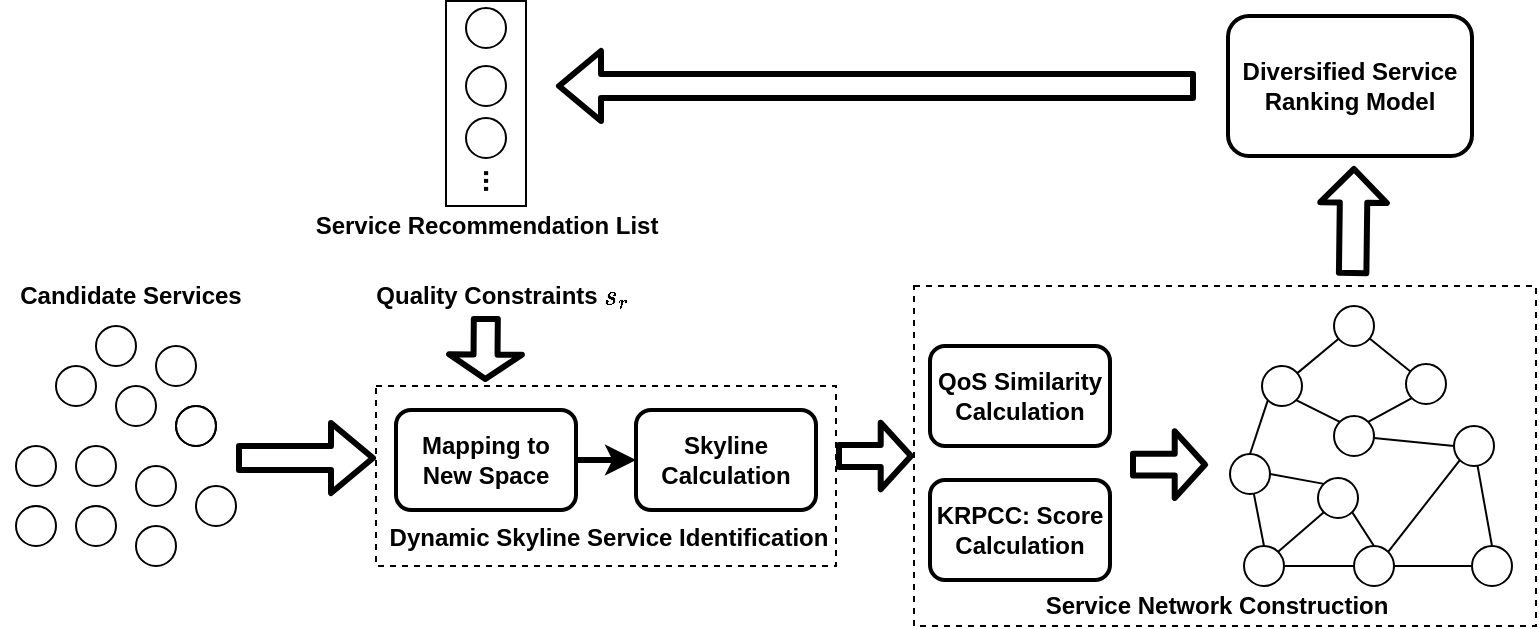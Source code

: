<mxfile version="13.1.2" type="github">
  <diagram id="sd3B13jJpRDf2u8jtMgA" name="Page-1">
    <mxGraphModel dx="861" dy="467" grid="1" gridSize="10" guides="1" tooltips="1" connect="1" arrows="1" fold="1" page="1" pageScale="1" pageWidth="827" pageHeight="1169" math="1" shadow="0">
      <root>
        <mxCell id="0" />
        <mxCell id="1" parent="0" />
        <mxCell id="cKlKM32kicbf2RL1kfpF-74" value="" style="rounded=0;whiteSpace=wrap;html=1;fillColor=none;" parent="1" vertex="1">
          <mxGeometry x="265" y="277.5" width="40" height="102.5" as="geometry" />
        </mxCell>
        <mxCell id="cKlKM32kicbf2RL1kfpF-67" value="" style="rounded=0;whiteSpace=wrap;html=1;fillColor=none;dashed=1;" parent="1" vertex="1">
          <mxGeometry x="230" y="470" width="230" height="90" as="geometry" />
        </mxCell>
        <mxCell id="WeZ2IR0lr3XahTYSVris-6" value="" style="ellipse;whiteSpace=wrap;html=1;aspect=fixed;fillColor=none;" parent="1" vertex="1">
          <mxGeometry x="90" y="440" width="20" height="20" as="geometry" />
        </mxCell>
        <mxCell id="cKlKM32kicbf2RL1kfpF-1" value="" style="ellipse;whiteSpace=wrap;html=1;aspect=fixed;fillColor=none;" parent="1" vertex="1">
          <mxGeometry x="100" y="470" width="20" height="20" as="geometry" />
        </mxCell>
        <mxCell id="cKlKM32kicbf2RL1kfpF-4" value="" style="ellipse;whiteSpace=wrap;html=1;aspect=fixed;fillColor=none;" parent="1" vertex="1">
          <mxGeometry x="120" y="450" width="20" height="20" as="geometry" />
        </mxCell>
        <mxCell id="cKlKM32kicbf2RL1kfpF-5" value="" style="ellipse;whiteSpace=wrap;html=1;aspect=fixed;fillColor=none;" parent="1" vertex="1">
          <mxGeometry x="130" y="480" width="20" height="20" as="geometry" />
        </mxCell>
        <mxCell id="cKlKM32kicbf2RL1kfpF-6" value="" style="ellipse;whiteSpace=wrap;html=1;aspect=fixed;fillColor=none;" parent="1" vertex="1">
          <mxGeometry x="130" y="480" width="20" height="20" as="geometry" />
        </mxCell>
        <mxCell id="cKlKM32kicbf2RL1kfpF-7" value="" style="ellipse;whiteSpace=wrap;html=1;aspect=fixed;fillColor=none;" parent="1" vertex="1">
          <mxGeometry x="70" y="460" width="20" height="20" as="geometry" />
        </mxCell>
        <mxCell id="cKlKM32kicbf2RL1kfpF-8" value="" style="ellipse;whiteSpace=wrap;html=1;aspect=fixed;fillColor=none;" parent="1" vertex="1">
          <mxGeometry x="80" y="500" width="20" height="20" as="geometry" />
        </mxCell>
        <mxCell id="cKlKM32kicbf2RL1kfpF-9" value="" style="ellipse;whiteSpace=wrap;html=1;aspect=fixed;fillColor=none;" parent="1" vertex="1">
          <mxGeometry x="110" y="510" width="20" height="20" as="geometry" />
        </mxCell>
        <mxCell id="cKlKM32kicbf2RL1kfpF-10" value="" style="ellipse;whiteSpace=wrap;html=1;aspect=fixed;fillColor=none;" parent="1" vertex="1">
          <mxGeometry x="140" y="520" width="20" height="20" as="geometry" />
        </mxCell>
        <mxCell id="cKlKM32kicbf2RL1kfpF-11" value="" style="ellipse;whiteSpace=wrap;html=1;aspect=fixed;fillColor=none;" parent="1" vertex="1">
          <mxGeometry x="50" y="500" width="20" height="20" as="geometry" />
        </mxCell>
        <mxCell id="cKlKM32kicbf2RL1kfpF-12" value="" style="ellipse;whiteSpace=wrap;html=1;aspect=fixed;fillColor=none;" parent="1" vertex="1">
          <mxGeometry x="80" y="530" width="20" height="20" as="geometry" />
        </mxCell>
        <mxCell id="cKlKM32kicbf2RL1kfpF-13" value="&lt;b&gt;Candidate&amp;nbsp;Services&lt;/b&gt;" style="text;html=1;align=center;verticalAlign=middle;resizable=0;points=[];autosize=1;" parent="1" vertex="1">
          <mxGeometry x="42" y="415" width="130" height="20" as="geometry" />
        </mxCell>
        <mxCell id="cKlKM32kicbf2RL1kfpF-17" value="&lt;b&gt;Mapping&amp;nbsp;to New Space&lt;/b&gt;" style="rounded=1;whiteSpace=wrap;html=1;strokeWidth=2;" parent="1" vertex="1">
          <mxGeometry x="240" y="482" width="90" height="50" as="geometry" />
        </mxCell>
        <mxCell id="cKlKM32kicbf2RL1kfpF-19" value="&lt;b&gt;Skyline Calculation&lt;/b&gt;" style="rounded=1;whiteSpace=wrap;html=1;strokeWidth=2;" parent="1" vertex="1">
          <mxGeometry x="360" y="482" width="90" height="50" as="geometry" />
        </mxCell>
        <mxCell id="cKlKM32kicbf2RL1kfpF-20" value="&lt;b&gt;QoS Similarity Calculation&lt;/b&gt;" style="rounded=1;whiteSpace=wrap;html=1;strokeWidth=2;" parent="1" vertex="1">
          <mxGeometry x="507" y="450" width="90" height="50" as="geometry" />
        </mxCell>
        <mxCell id="cKlKM32kicbf2RL1kfpF-21" value="$$s_r$$" style="text;html=1;align=center;verticalAlign=middle;resizable=0;points=[];autosize=1;" parent="1" vertex="1">
          <mxGeometry x="320" y="415" width="60" height="20" as="geometry" />
        </mxCell>
        <mxCell id="cKlKM32kicbf2RL1kfpF-26" value="&lt;b&gt;Quality Constraints&lt;/b&gt;" style="text;html=1;align=center;verticalAlign=middle;resizable=0;points=[];autosize=1;" parent="1" vertex="1">
          <mxGeometry x="220" y="415" width="130" height="20" as="geometry" />
        </mxCell>
        <mxCell id="cKlKM32kicbf2RL1kfpF-28" value="&lt;b&gt;Dynamic Skyline Service Identification&lt;/b&gt;" style="text;html=1;align=center;verticalAlign=middle;resizable=0;points=[];autosize=1;" parent="1" vertex="1">
          <mxGeometry x="231" y="536" width="230" height="20" as="geometry" />
        </mxCell>
        <mxCell id="cKlKM32kicbf2RL1kfpF-29" value="" style="ellipse;whiteSpace=wrap;html=1;aspect=fixed;fillColor=none;" parent="1" vertex="1">
          <mxGeometry x="709" y="430" width="20" height="20" as="geometry" />
        </mxCell>
        <mxCell id="cKlKM32kicbf2RL1kfpF-30" value="" style="ellipse;whiteSpace=wrap;html=1;aspect=fixed;fillColor=none;" parent="1" vertex="1">
          <mxGeometry x="673" y="460" width="20" height="20" as="geometry" />
        </mxCell>
        <mxCell id="cKlKM32kicbf2RL1kfpF-31" value="" style="ellipse;whiteSpace=wrap;html=1;aspect=fixed;fillColor=none;" parent="1" vertex="1">
          <mxGeometry x="745" y="459" width="20" height="20" as="geometry" />
        </mxCell>
        <mxCell id="cKlKM32kicbf2RL1kfpF-32" value="" style="ellipse;whiteSpace=wrap;html=1;aspect=fixed;fillColor=none;" parent="1" vertex="1">
          <mxGeometry x="709" y="485" width="20" height="20" as="geometry" />
        </mxCell>
        <mxCell id="cKlKM32kicbf2RL1kfpF-33" value="" style="ellipse;whiteSpace=wrap;html=1;aspect=fixed;fillColor=none;" parent="1" vertex="1">
          <mxGeometry x="657" y="504" width="20" height="20" as="geometry" />
        </mxCell>
        <mxCell id="cKlKM32kicbf2RL1kfpF-34" value="" style="ellipse;whiteSpace=wrap;html=1;aspect=fixed;fillColor=none;" parent="1" vertex="1">
          <mxGeometry x="664" y="550" width="20" height="20" as="geometry" />
        </mxCell>
        <mxCell id="cKlKM32kicbf2RL1kfpF-35" value="" style="ellipse;whiteSpace=wrap;html=1;aspect=fixed;fillColor=none;" parent="1" vertex="1">
          <mxGeometry x="701" y="516" width="20" height="20" as="geometry" />
        </mxCell>
        <mxCell id="cKlKM32kicbf2RL1kfpF-36" value="" style="ellipse;whiteSpace=wrap;html=1;aspect=fixed;fillColor=none;" parent="1" vertex="1">
          <mxGeometry x="719" y="550" width="20" height="20" as="geometry" />
        </mxCell>
        <mxCell id="cKlKM32kicbf2RL1kfpF-37" value="" style="ellipse;whiteSpace=wrap;html=1;aspect=fixed;fillColor=none;" parent="1" vertex="1">
          <mxGeometry x="778" y="550" width="20" height="20" as="geometry" />
        </mxCell>
        <mxCell id="cKlKM32kicbf2RL1kfpF-38" value="" style="ellipse;whiteSpace=wrap;html=1;aspect=fixed;fillColor=none;" parent="1" vertex="1">
          <mxGeometry x="769" y="490" width="20" height="20" as="geometry" />
        </mxCell>
        <mxCell id="cKlKM32kicbf2RL1kfpF-39" value="" style="ellipse;whiteSpace=wrap;html=1;aspect=fixed;fillColor=none;" parent="1" vertex="1">
          <mxGeometry x="110" y="540" width="20" height="20" as="geometry" />
        </mxCell>
        <mxCell id="cKlKM32kicbf2RL1kfpF-40" value="" style="ellipse;whiteSpace=wrap;html=1;aspect=fixed;fillColor=none;" parent="1" vertex="1">
          <mxGeometry x="50" y="530" width="20" height="20" as="geometry" />
        </mxCell>
        <mxCell id="cKlKM32kicbf2RL1kfpF-42" value="" style="endArrow=none;html=1;" parent="1" source="cKlKM32kicbf2RL1kfpF-31" target="cKlKM32kicbf2RL1kfpF-29" edge="1">
          <mxGeometry width="50" height="50" relative="1" as="geometry">
            <mxPoint x="709" y="370" as="sourcePoint" />
            <mxPoint x="759" y="320" as="targetPoint" />
          </mxGeometry>
        </mxCell>
        <mxCell id="cKlKM32kicbf2RL1kfpF-44" value="" style="endArrow=none;html=1;" parent="1" source="cKlKM32kicbf2RL1kfpF-30" target="cKlKM32kicbf2RL1kfpF-29" edge="1">
          <mxGeometry width="50" height="50" relative="1" as="geometry">
            <mxPoint x="759" y="650" as="sourcePoint" />
            <mxPoint x="809" y="600" as="targetPoint" />
          </mxGeometry>
        </mxCell>
        <mxCell id="cKlKM32kicbf2RL1kfpF-45" value="" style="endArrow=none;html=1;exitX=0.5;exitY=0;exitDx=0;exitDy=0;" parent="1" source="cKlKM32kicbf2RL1kfpF-34" target="cKlKM32kicbf2RL1kfpF-33" edge="1">
          <mxGeometry width="50" height="50" relative="1" as="geometry">
            <mxPoint x="679" y="550" as="sourcePoint" />
            <mxPoint x="759" y="590" as="targetPoint" />
          </mxGeometry>
        </mxCell>
        <mxCell id="cKlKM32kicbf2RL1kfpF-46" value="" style="endArrow=none;html=1;exitX=1;exitY=0.5;exitDx=0;exitDy=0;" parent="1" source="cKlKM32kicbf2RL1kfpF-36" target="cKlKM32kicbf2RL1kfpF-37" edge="1">
          <mxGeometry width="50" height="50" relative="1" as="geometry">
            <mxPoint x="739" y="630" as="sourcePoint" />
            <mxPoint x="789" y="580" as="targetPoint" />
          </mxGeometry>
        </mxCell>
        <mxCell id="cKlKM32kicbf2RL1kfpF-48" value="" style="endArrow=none;html=1;entryX=0.5;entryY=0;entryDx=0;entryDy=0;" parent="1" source="cKlKM32kicbf2RL1kfpF-38" target="cKlKM32kicbf2RL1kfpF-37" edge="1">
          <mxGeometry width="50" height="50" relative="1" as="geometry">
            <mxPoint x="749" y="570" as="sourcePoint" />
            <mxPoint x="780.056" y="554.472" as="targetPoint" />
          </mxGeometry>
        </mxCell>
        <mxCell id="cKlKM32kicbf2RL1kfpF-49" value="" style="endArrow=none;html=1;exitX=0;exitY=0.5;exitDx=0;exitDy=0;" parent="1" source="cKlKM32kicbf2RL1kfpF-38" target="cKlKM32kicbf2RL1kfpF-32" edge="1">
          <mxGeometry width="50" height="50" relative="1" as="geometry">
            <mxPoint x="759" y="580" as="sourcePoint" />
            <mxPoint x="790.056" y="564.472" as="targetPoint" />
          </mxGeometry>
        </mxCell>
        <mxCell id="cKlKM32kicbf2RL1kfpF-50" value="" style="endArrow=none;html=1;exitX=1;exitY=0.5;exitDx=0;exitDy=0;entryX=0;entryY=0.5;entryDx=0;entryDy=0;" parent="1" source="cKlKM32kicbf2RL1kfpF-34" target="cKlKM32kicbf2RL1kfpF-36" edge="1">
          <mxGeometry width="50" height="50" relative="1" as="geometry">
            <mxPoint x="769" y="590" as="sourcePoint" />
            <mxPoint x="800.056" y="574.472" as="targetPoint" />
          </mxGeometry>
        </mxCell>
        <mxCell id="cKlKM32kicbf2RL1kfpF-51" value="" style="endArrow=none;html=1;exitX=1;exitY=0.5;exitDx=0;exitDy=0;entryX=0;entryY=0;entryDx=0;entryDy=0;" parent="1" source="cKlKM32kicbf2RL1kfpF-33" target="cKlKM32kicbf2RL1kfpF-35" edge="1">
          <mxGeometry width="50" height="50" relative="1" as="geometry">
            <mxPoint x="779" y="600" as="sourcePoint" />
            <mxPoint x="699" y="530" as="targetPoint" />
          </mxGeometry>
        </mxCell>
        <mxCell id="cKlKM32kicbf2RL1kfpF-52" value="" style="endArrow=none;html=1;exitX=1;exitY=1;exitDx=0;exitDy=0;entryX=0.5;entryY=0;entryDx=0;entryDy=0;" parent="1" source="cKlKM32kicbf2RL1kfpF-35" target="cKlKM32kicbf2RL1kfpF-36" edge="1">
          <mxGeometry width="50" height="50" relative="1" as="geometry">
            <mxPoint x="789" y="610" as="sourcePoint" />
            <mxPoint x="820.056" y="594.472" as="targetPoint" />
          </mxGeometry>
        </mxCell>
        <mxCell id="cKlKM32kicbf2RL1kfpF-53" value="" style="endArrow=none;html=1;exitX=0;exitY=1;exitDx=0;exitDy=0;entryX=0.5;entryY=0;entryDx=0;entryDy=0;" parent="1" source="cKlKM32kicbf2RL1kfpF-30" target="cKlKM32kicbf2RL1kfpF-33" edge="1">
          <mxGeometry width="50" height="50" relative="1" as="geometry">
            <mxPoint x="799" y="620" as="sourcePoint" />
            <mxPoint x="830.056" y="604.472" as="targetPoint" />
          </mxGeometry>
        </mxCell>
        <mxCell id="cKlKM32kicbf2RL1kfpF-54" value="" style="endArrow=none;html=1;exitX=1;exitY=1;exitDx=0;exitDy=0;entryX=0;entryY=0;entryDx=0;entryDy=0;" parent="1" source="cKlKM32kicbf2RL1kfpF-30" target="cKlKM32kicbf2RL1kfpF-32" edge="1">
          <mxGeometry width="50" height="50" relative="1" as="geometry">
            <mxPoint x="809" y="630" as="sourcePoint" />
            <mxPoint x="840.056" y="614.472" as="targetPoint" />
          </mxGeometry>
        </mxCell>
        <mxCell id="cKlKM32kicbf2RL1kfpF-55" value="" style="endArrow=none;html=1;exitX=1;exitY=0;exitDx=0;exitDy=0;entryX=0;entryY=1;entryDx=0;entryDy=0;" parent="1" source="cKlKM32kicbf2RL1kfpF-32" target="cKlKM32kicbf2RL1kfpF-31" edge="1">
          <mxGeometry width="50" height="50" relative="1" as="geometry">
            <mxPoint x="819" y="640" as="sourcePoint" />
            <mxPoint x="850.056" y="624.472" as="targetPoint" />
          </mxGeometry>
        </mxCell>
        <mxCell id="cKlKM32kicbf2RL1kfpF-56" value="" style="endArrow=none;html=1;exitX=1;exitY=0;exitDx=0;exitDy=0;entryX=0;entryY=1;entryDx=0;entryDy=0;" parent="1" source="cKlKM32kicbf2RL1kfpF-36" target="cKlKM32kicbf2RL1kfpF-38" edge="1">
          <mxGeometry width="50" height="50" relative="1" as="geometry">
            <mxPoint x="829" y="650" as="sourcePoint" />
            <mxPoint x="860.056" y="634.472" as="targetPoint" />
          </mxGeometry>
        </mxCell>
        <mxCell id="cKlKM32kicbf2RL1kfpF-57" value="" style="endArrow=none;html=1;exitX=1;exitY=0;exitDx=0;exitDy=0;entryX=0;entryY=1;entryDx=0;entryDy=0;" parent="1" source="cKlKM32kicbf2RL1kfpF-34" target="cKlKM32kicbf2RL1kfpF-35" edge="1">
          <mxGeometry width="50" height="50" relative="1" as="geometry">
            <mxPoint x="839" y="660" as="sourcePoint" />
            <mxPoint x="870.056" y="644.472" as="targetPoint" />
          </mxGeometry>
        </mxCell>
        <mxCell id="cKlKM32kicbf2RL1kfpF-60" value="" style="endArrow=classic;html=1;exitX=1;exitY=0.5;exitDx=0;exitDy=0;entryX=0;entryY=0.5;entryDx=0;entryDy=0;strokeWidth=3;" parent="1" source="cKlKM32kicbf2RL1kfpF-17" target="cKlKM32kicbf2RL1kfpF-19" edge="1">
          <mxGeometry width="50" height="50" relative="1" as="geometry">
            <mxPoint x="310" y="632" as="sourcePoint" />
            <mxPoint x="360" y="582" as="targetPoint" />
          </mxGeometry>
        </mxCell>
        <mxCell id="cKlKM32kicbf2RL1kfpF-62" value="" style="shape=flexArrow;endArrow=classic;html=1;strokeWidth=3;" parent="1" edge="1">
          <mxGeometry width="50" height="50" relative="1" as="geometry">
            <mxPoint x="160" y="506" as="sourcePoint" />
            <mxPoint x="230" y="506" as="targetPoint" />
          </mxGeometry>
        </mxCell>
        <mxCell id="cKlKM32kicbf2RL1kfpF-63" value="" style="shape=flexArrow;endArrow=classic;html=1;strokeWidth=3;endWidth=21.379;endSize=3.076;" parent="1" edge="1" source="cKlKM32kicbf2RL1kfpF-26">
          <mxGeometry width="50" height="50" relative="1" as="geometry">
            <mxPoint x="284.915" y="438.0" as="sourcePoint" />
            <mxPoint x="284.66" y="468" as="targetPoint" />
          </mxGeometry>
        </mxCell>
        <mxCell id="cKlKM32kicbf2RL1kfpF-64" value="&lt;b&gt;Diversified Service Ranking Model&lt;/b&gt;" style="rounded=1;whiteSpace=wrap;html=1;strokeWidth=2;" parent="1" vertex="1">
          <mxGeometry x="656" y="285" width="122" height="70" as="geometry" />
        </mxCell>
        <mxCell id="cKlKM32kicbf2RL1kfpF-65" value="&lt;b&gt;KRPCC: Score Calculation&lt;/b&gt;" style="rounded=1;whiteSpace=wrap;html=1;strokeWidth=2;" parent="1" vertex="1">
          <mxGeometry x="507" y="517" width="90" height="50" as="geometry" />
        </mxCell>
        <mxCell id="cKlKM32kicbf2RL1kfpF-68" value="" style="shape=flexArrow;endArrow=classic;html=1;strokeWidth=3;" parent="1" edge="1">
          <mxGeometry width="50" height="50" relative="1" as="geometry">
            <mxPoint x="640" y="320" as="sourcePoint" />
            <mxPoint x="320" y="320" as="targetPoint" />
          </mxGeometry>
        </mxCell>
        <mxCell id="cKlKM32kicbf2RL1kfpF-69" value="" style="ellipse;whiteSpace=wrap;html=1;aspect=fixed;fillColor=none;" parent="1" vertex="1">
          <mxGeometry x="275" y="310" width="20" height="20" as="geometry" />
        </mxCell>
        <mxCell id="cKlKM32kicbf2RL1kfpF-70" value="" style="ellipse;whiteSpace=wrap;html=1;aspect=fixed;fillColor=none;" parent="1" vertex="1">
          <mxGeometry x="275" y="281" width="20" height="20" as="geometry" />
        </mxCell>
        <mxCell id="cKlKM32kicbf2RL1kfpF-75" value="&lt;b&gt;Service&amp;nbsp;Recommendation&amp;nbsp;List&lt;/b&gt;" style="text;html=1;align=center;verticalAlign=middle;resizable=0;points=[];autosize=1;" parent="1" vertex="1">
          <mxGeometry x="190" y="379.5" width="190" height="20" as="geometry" />
        </mxCell>
        <mxCell id="cKlKM32kicbf2RL1kfpF-78" value="" style="rounded=0;whiteSpace=wrap;html=1;fillColor=none;dashed=1;" parent="1" vertex="1">
          <mxGeometry x="499" y="420" width="311" height="170" as="geometry" />
        </mxCell>
        <mxCell id="cKlKM32kicbf2RL1kfpF-79" value="" style="shape=flexArrow;endArrow=classic;html=1;strokeWidth=3;width=8.966;endSize=4.048;endWidth=19.334;entryX=0;entryY=0.5;entryDx=0;entryDy=0;" parent="1" target="cKlKM32kicbf2RL1kfpF-78" edge="1">
          <mxGeometry width="50" height="50" relative="1" as="geometry">
            <mxPoint x="460" y="505" as="sourcePoint" />
            <mxPoint x="487" y="506.0" as="targetPoint" />
          </mxGeometry>
        </mxCell>
        <mxCell id="cKlKM32kicbf2RL1kfpF-82" value="" style="shape=flexArrow;endArrow=classic;html=1;strokeWidth=3;width=8.966;endSize=4.048;endWidth=19.334;entryX=0;entryY=0.5;entryDx=0;entryDy=0;" parent="1" edge="1">
          <mxGeometry width="50" height="50" relative="1" as="geometry">
            <mxPoint x="607" y="509.31" as="sourcePoint" />
            <mxPoint x="646" y="509.31" as="targetPoint" />
          </mxGeometry>
        </mxCell>
        <mxCell id="cKlKM32kicbf2RL1kfpF-83" value="" style="shape=flexArrow;endArrow=classic;html=1;strokeWidth=3;endWidth=16.552;endSize=4.607;width=11.724;" parent="1" edge="1">
          <mxGeometry width="50" height="50" relative="1" as="geometry">
            <mxPoint x="718.31" y="415.0" as="sourcePoint" />
            <mxPoint x="719" y="360" as="targetPoint" />
          </mxGeometry>
        </mxCell>
        <mxCell id="cKlKM32kicbf2RL1kfpF-85" value="&lt;b&gt;&lt;font style=&quot;font-size: 14px&quot;&gt;...&lt;/font&gt;&lt;/b&gt;" style="text;html=1;align=center;verticalAlign=middle;resizable=0;points=[];autosize=1;rotation=90;" parent="1" vertex="1">
          <mxGeometry x="274" y="357" width="30" height="20" as="geometry" />
        </mxCell>
        <mxCell id="cKlKM32kicbf2RL1kfpF-86" value="" style="ellipse;whiteSpace=wrap;html=1;aspect=fixed;fillColor=none;" parent="1" vertex="1">
          <mxGeometry x="275" y="336" width="20" height="20" as="geometry" />
        </mxCell>
        <mxCell id="IOah4Ac1rtpJ04W-Qy3I-1" value="&lt;b&gt;Service&amp;nbsp;Network&amp;nbsp;Construction&lt;/b&gt;" style="text;html=1;align=center;verticalAlign=middle;resizable=0;points=[];autosize=1;" vertex="1" parent="1">
          <mxGeometry x="555" y="570" width="190" height="20" as="geometry" />
        </mxCell>
      </root>
    </mxGraphModel>
  </diagram>
</mxfile>
